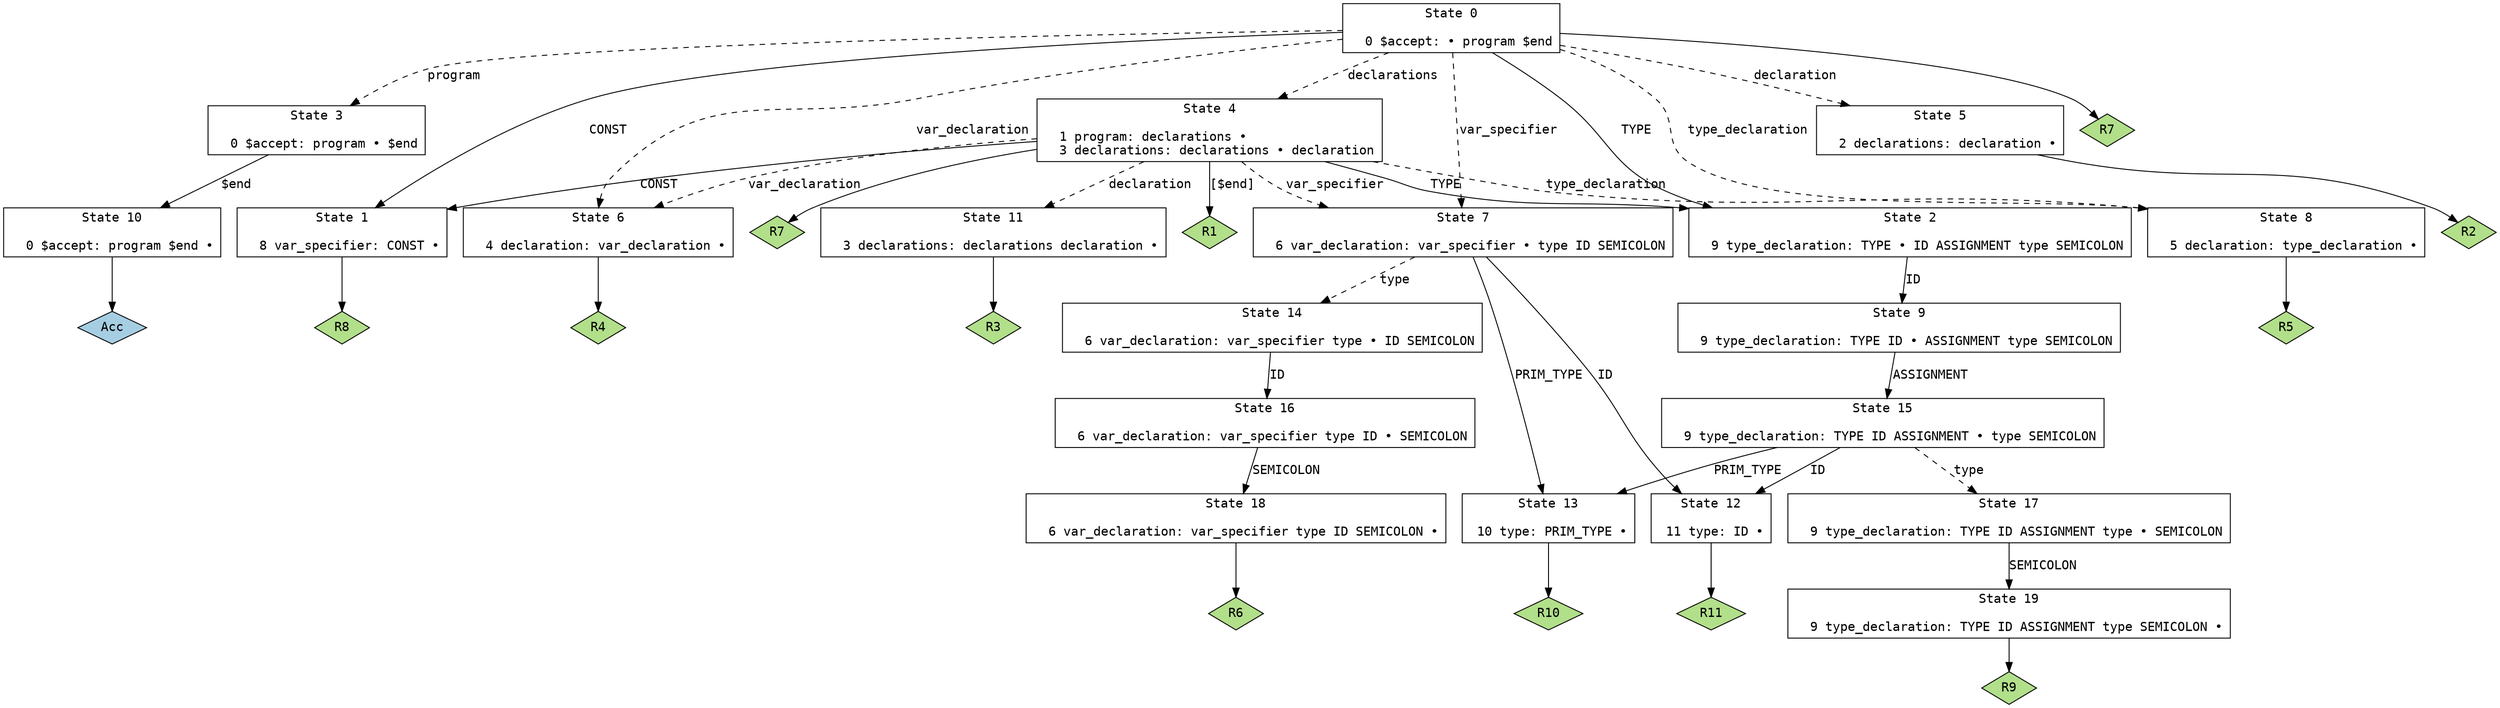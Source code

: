 // Generated by GNU Bison 3.8.2.
// Report bugs to <bug-bison@gnu.org>.
// Home page: <https://www.gnu.org/software/bison/>.

digraph "parser.y"
{
  node [fontname = courier, shape = box, colorscheme = paired6]
  edge [fontname = courier]

  0 [label="State 0\n\l  0 $accept: • program $end\l"]
  0 -> 1 [style=solid label="CONST"]
  0 -> 2 [style=solid label="TYPE"]
  0 -> 3 [style=dashed label="program"]
  0 -> 4 [style=dashed label="declarations"]
  0 -> 5 [style=dashed label="declaration"]
  0 -> 6 [style=dashed label="var_declaration"]
  0 -> 7 [style=dashed label="var_specifier"]
  0 -> 8 [style=dashed label="type_declaration"]
  0 -> "0R7" [style=solid]
 "0R7" [label="R7", fillcolor=3, shape=diamond, style=filled]
  1 [label="State 1\n\l  8 var_specifier: CONST •\l"]
  1 -> "1R8" [style=solid]
 "1R8" [label="R8", fillcolor=3, shape=diamond, style=filled]
  2 [label="State 2\n\l  9 type_declaration: TYPE • ID ASSIGNMENT type SEMICOLON\l"]
  2 -> 9 [style=solid label="ID"]
  3 [label="State 3\n\l  0 $accept: program • $end\l"]
  3 -> 10 [style=solid label="$end"]
  4 [label="State 4\n\l  1 program: declarations •\l  3 declarations: declarations • declaration\l"]
  4 -> 1 [style=solid label="CONST"]
  4 -> 2 [style=solid label="TYPE"]
  4 -> 11 [style=dashed label="declaration"]
  4 -> 6 [style=dashed label="var_declaration"]
  4 -> 7 [style=dashed label="var_specifier"]
  4 -> 8 [style=dashed label="type_declaration"]
  4 -> "4R1" [label="[$end]", style=solid]
 "4R1" [label="R1", fillcolor=3, shape=diamond, style=filled]
  4 -> "4R7" [style=solid]
 "4R7" [label="R7", fillcolor=3, shape=diamond, style=filled]
  5 [label="State 5\n\l  2 declarations: declaration •\l"]
  5 -> "5R2" [style=solid]
 "5R2" [label="R2", fillcolor=3, shape=diamond, style=filled]
  6 [label="State 6\n\l  4 declaration: var_declaration •\l"]
  6 -> "6R4" [style=solid]
 "6R4" [label="R4", fillcolor=3, shape=diamond, style=filled]
  7 [label="State 7\n\l  6 var_declaration: var_specifier • type ID SEMICOLON\l"]
  7 -> 12 [style=solid label="ID"]
  7 -> 13 [style=solid label="PRIM_TYPE"]
  7 -> 14 [style=dashed label="type"]
  8 [label="State 8\n\l  5 declaration: type_declaration •\l"]
  8 -> "8R5" [style=solid]
 "8R5" [label="R5", fillcolor=3, shape=diamond, style=filled]
  9 [label="State 9\n\l  9 type_declaration: TYPE ID • ASSIGNMENT type SEMICOLON\l"]
  9 -> 15 [style=solid label="ASSIGNMENT"]
  10 [label="State 10\n\l  0 $accept: program $end •\l"]
  10 -> "10R0" [style=solid]
 "10R0" [label="Acc", fillcolor=1, shape=diamond, style=filled]
  11 [label="State 11\n\l  3 declarations: declarations declaration •\l"]
  11 -> "11R3" [style=solid]
 "11R3" [label="R3", fillcolor=3, shape=diamond, style=filled]
  12 [label="State 12\n\l 11 type: ID •\l"]
  12 -> "12R11" [style=solid]
 "12R11" [label="R11", fillcolor=3, shape=diamond, style=filled]
  13 [label="State 13\n\l 10 type: PRIM_TYPE •\l"]
  13 -> "13R10" [style=solid]
 "13R10" [label="R10", fillcolor=3, shape=diamond, style=filled]
  14 [label="State 14\n\l  6 var_declaration: var_specifier type • ID SEMICOLON\l"]
  14 -> 16 [style=solid label="ID"]
  15 [label="State 15\n\l  9 type_declaration: TYPE ID ASSIGNMENT • type SEMICOLON\l"]
  15 -> 12 [style=solid label="ID"]
  15 -> 13 [style=solid label="PRIM_TYPE"]
  15 -> 17 [style=dashed label="type"]
  16 [label="State 16\n\l  6 var_declaration: var_specifier type ID • SEMICOLON\l"]
  16 -> 18 [style=solid label="SEMICOLON"]
  17 [label="State 17\n\l  9 type_declaration: TYPE ID ASSIGNMENT type • SEMICOLON\l"]
  17 -> 19 [style=solid label="SEMICOLON"]
  18 [label="State 18\n\l  6 var_declaration: var_specifier type ID SEMICOLON •\l"]
  18 -> "18R6" [style=solid]
 "18R6" [label="R6", fillcolor=3, shape=diamond, style=filled]
  19 [label="State 19\n\l  9 type_declaration: TYPE ID ASSIGNMENT type SEMICOLON •\l"]
  19 -> "19R9" [style=solid]
 "19R9" [label="R9", fillcolor=3, shape=diamond, style=filled]
}
